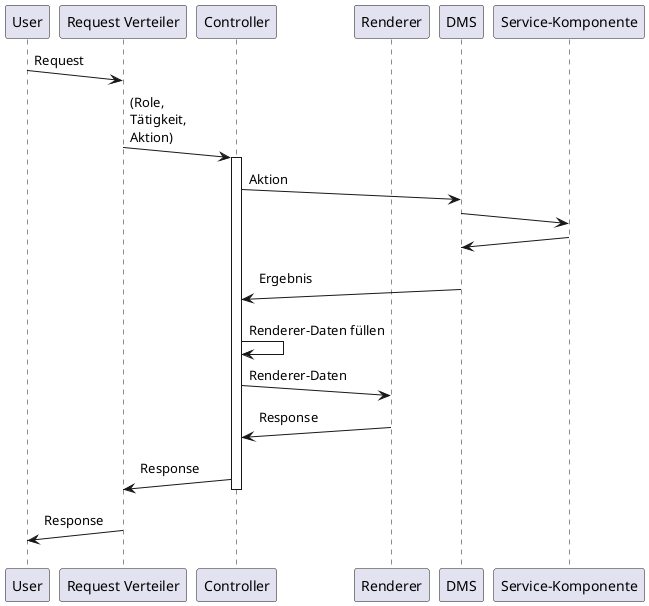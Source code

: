 @startuml
!pragma teoz true
participant "User" as U
participant "Request Verteiler" as RV
participant "Controller" as C
participant "Renderer" as R
participant "DMS"
participant "Service-Komponente" as SK
U ->(10) RV: Request
RV ->(10) C: (Role,\nTätigkeit,\nAktion)
activate C
C ->(10) DMS: Aktion
DMS ->(10) SK
SK ->(10) DMS
DMS ->(10) C: Ergebnis
C -> C: Renderer-Daten füllen
C ->(10) R: Renderer-Daten
R ->(10) C: Response
C ->(10) RV: Response
deactivate C
RV ->(10) U: Response

@enduml